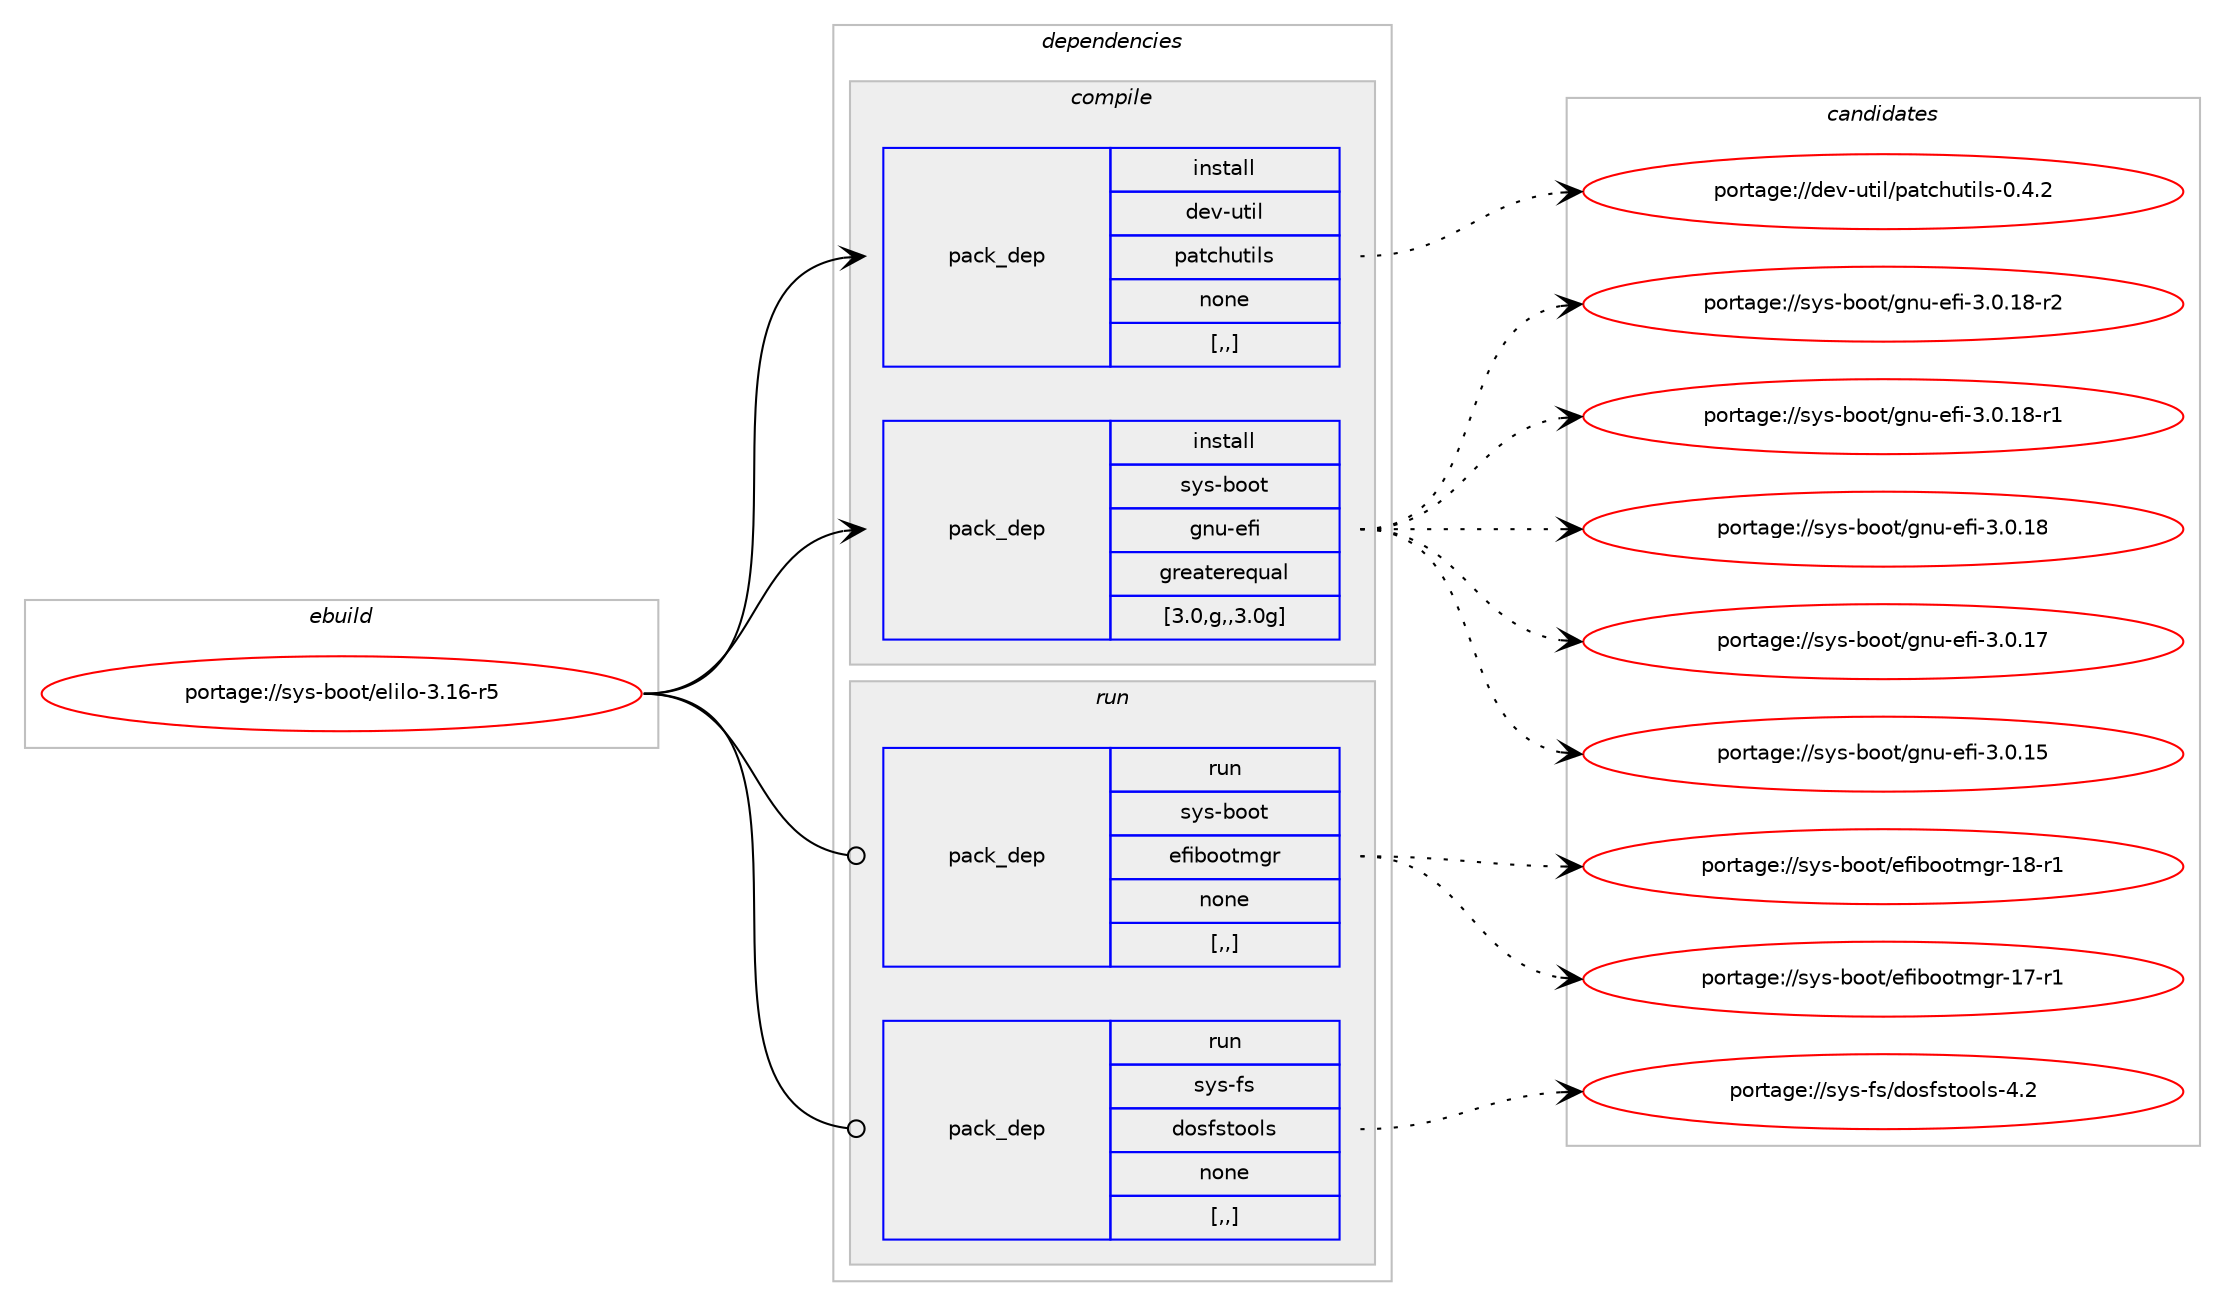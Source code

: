 digraph prolog {

# *************
# Graph options
# *************

newrank=true;
concentrate=true;
compound=true;
graph [rankdir=LR,fontname=Helvetica,fontsize=10,ranksep=1.5];#, ranksep=2.5, nodesep=0.2];
edge  [arrowhead=vee];
node  [fontname=Helvetica,fontsize=10];

# **********
# The ebuild
# **********

subgraph cluster_leftcol {
color=gray;
rank=same;
label=<<i>ebuild</i>>;
id [label="portage://sys-boot/elilo-3.16-r5", color=red, width=4, href="../sys-boot/elilo-3.16-r5.svg"];
}

# ****************
# The dependencies
# ****************

subgraph cluster_midcol {
color=gray;
label=<<i>dependencies</i>>;
subgraph cluster_compile {
fillcolor="#eeeeee";
style=filled;
label=<<i>compile</i>>;
subgraph pack309967 {
dependency426173 [label=<<TABLE BORDER="0" CELLBORDER="1" CELLSPACING="0" CELLPADDING="4" WIDTH="220"><TR><TD ROWSPAN="6" CELLPADDING="30">pack_dep</TD></TR><TR><TD WIDTH="110">install</TD></TR><TR><TD>dev-util</TD></TR><TR><TD>patchutils</TD></TR><TR><TD>none</TD></TR><TR><TD>[,,]</TD></TR></TABLE>>, shape=none, color=blue];
}
id:e -> dependency426173:w [weight=20,style="solid",arrowhead="vee"];
subgraph pack309968 {
dependency426174 [label=<<TABLE BORDER="0" CELLBORDER="1" CELLSPACING="0" CELLPADDING="4" WIDTH="220"><TR><TD ROWSPAN="6" CELLPADDING="30">pack_dep</TD></TR><TR><TD WIDTH="110">install</TD></TR><TR><TD>sys-boot</TD></TR><TR><TD>gnu-efi</TD></TR><TR><TD>greaterequal</TD></TR><TR><TD>[3.0,g,,3.0g]</TD></TR></TABLE>>, shape=none, color=blue];
}
id:e -> dependency426174:w [weight=20,style="solid",arrowhead="vee"];
}
subgraph cluster_compileandrun {
fillcolor="#eeeeee";
style=filled;
label=<<i>compile and run</i>>;
}
subgraph cluster_run {
fillcolor="#eeeeee";
style=filled;
label=<<i>run</i>>;
subgraph pack309969 {
dependency426175 [label=<<TABLE BORDER="0" CELLBORDER="1" CELLSPACING="0" CELLPADDING="4" WIDTH="220"><TR><TD ROWSPAN="6" CELLPADDING="30">pack_dep</TD></TR><TR><TD WIDTH="110">run</TD></TR><TR><TD>sys-boot</TD></TR><TR><TD>efibootmgr</TD></TR><TR><TD>none</TD></TR><TR><TD>[,,]</TD></TR></TABLE>>, shape=none, color=blue];
}
id:e -> dependency426175:w [weight=20,style="solid",arrowhead="odot"];
subgraph pack309970 {
dependency426176 [label=<<TABLE BORDER="0" CELLBORDER="1" CELLSPACING="0" CELLPADDING="4" WIDTH="220"><TR><TD ROWSPAN="6" CELLPADDING="30">pack_dep</TD></TR><TR><TD WIDTH="110">run</TD></TR><TR><TD>sys-fs</TD></TR><TR><TD>dosfstools</TD></TR><TR><TD>none</TD></TR><TR><TD>[,,]</TD></TR></TABLE>>, shape=none, color=blue];
}
id:e -> dependency426176:w [weight=20,style="solid",arrowhead="odot"];
}
}

# **************
# The candidates
# **************

subgraph cluster_choices {
rank=same;
color=gray;
label=<<i>candidates</i>>;

subgraph choice309967 {
color=black;
nodesep=1;
choice10010111845117116105108471129711699104117116105108115454846524650 [label="portage://dev-util/patchutils-0.4.2", color=red, width=4,href="../dev-util/patchutils-0.4.2.svg"];
dependency426173:e -> choice10010111845117116105108471129711699104117116105108115454846524650:w [style=dotted,weight="100"];
}
subgraph choice309968 {
color=black;
nodesep=1;
choice11512111545981111111164710311011745101102105455146484649564511450 [label="portage://sys-boot/gnu-efi-3.0.18-r2", color=red, width=4,href="../sys-boot/gnu-efi-3.0.18-r2.svg"];
choice11512111545981111111164710311011745101102105455146484649564511449 [label="portage://sys-boot/gnu-efi-3.0.18-r1", color=red, width=4,href="../sys-boot/gnu-efi-3.0.18-r1.svg"];
choice1151211154598111111116471031101174510110210545514648464956 [label="portage://sys-boot/gnu-efi-3.0.18", color=red, width=4,href="../sys-boot/gnu-efi-3.0.18.svg"];
choice1151211154598111111116471031101174510110210545514648464955 [label="portage://sys-boot/gnu-efi-3.0.17", color=red, width=4,href="../sys-boot/gnu-efi-3.0.17.svg"];
choice1151211154598111111116471031101174510110210545514648464953 [label="portage://sys-boot/gnu-efi-3.0.15", color=red, width=4,href="../sys-boot/gnu-efi-3.0.15.svg"];
dependency426174:e -> choice11512111545981111111164710311011745101102105455146484649564511450:w [style=dotted,weight="100"];
dependency426174:e -> choice11512111545981111111164710311011745101102105455146484649564511449:w [style=dotted,weight="100"];
dependency426174:e -> choice1151211154598111111116471031101174510110210545514648464956:w [style=dotted,weight="100"];
dependency426174:e -> choice1151211154598111111116471031101174510110210545514648464955:w [style=dotted,weight="100"];
dependency426174:e -> choice1151211154598111111116471031101174510110210545514648464953:w [style=dotted,weight="100"];
}
subgraph choice309969 {
color=black;
nodesep=1;
choice115121115459811111111647101102105981111111161091031144549564511449 [label="portage://sys-boot/efibootmgr-18-r1", color=red, width=4,href="../sys-boot/efibootmgr-18-r1.svg"];
choice115121115459811111111647101102105981111111161091031144549554511449 [label="portage://sys-boot/efibootmgr-17-r1", color=red, width=4,href="../sys-boot/efibootmgr-17-r1.svg"];
dependency426175:e -> choice115121115459811111111647101102105981111111161091031144549564511449:w [style=dotted,weight="100"];
dependency426175:e -> choice115121115459811111111647101102105981111111161091031144549554511449:w [style=dotted,weight="100"];
}
subgraph choice309970 {
color=black;
nodesep=1;
choice115121115451021154710011111510211511611111110811545524650 [label="portage://sys-fs/dosfstools-4.2", color=red, width=4,href="../sys-fs/dosfstools-4.2.svg"];
dependency426176:e -> choice115121115451021154710011111510211511611111110811545524650:w [style=dotted,weight="100"];
}
}

}
